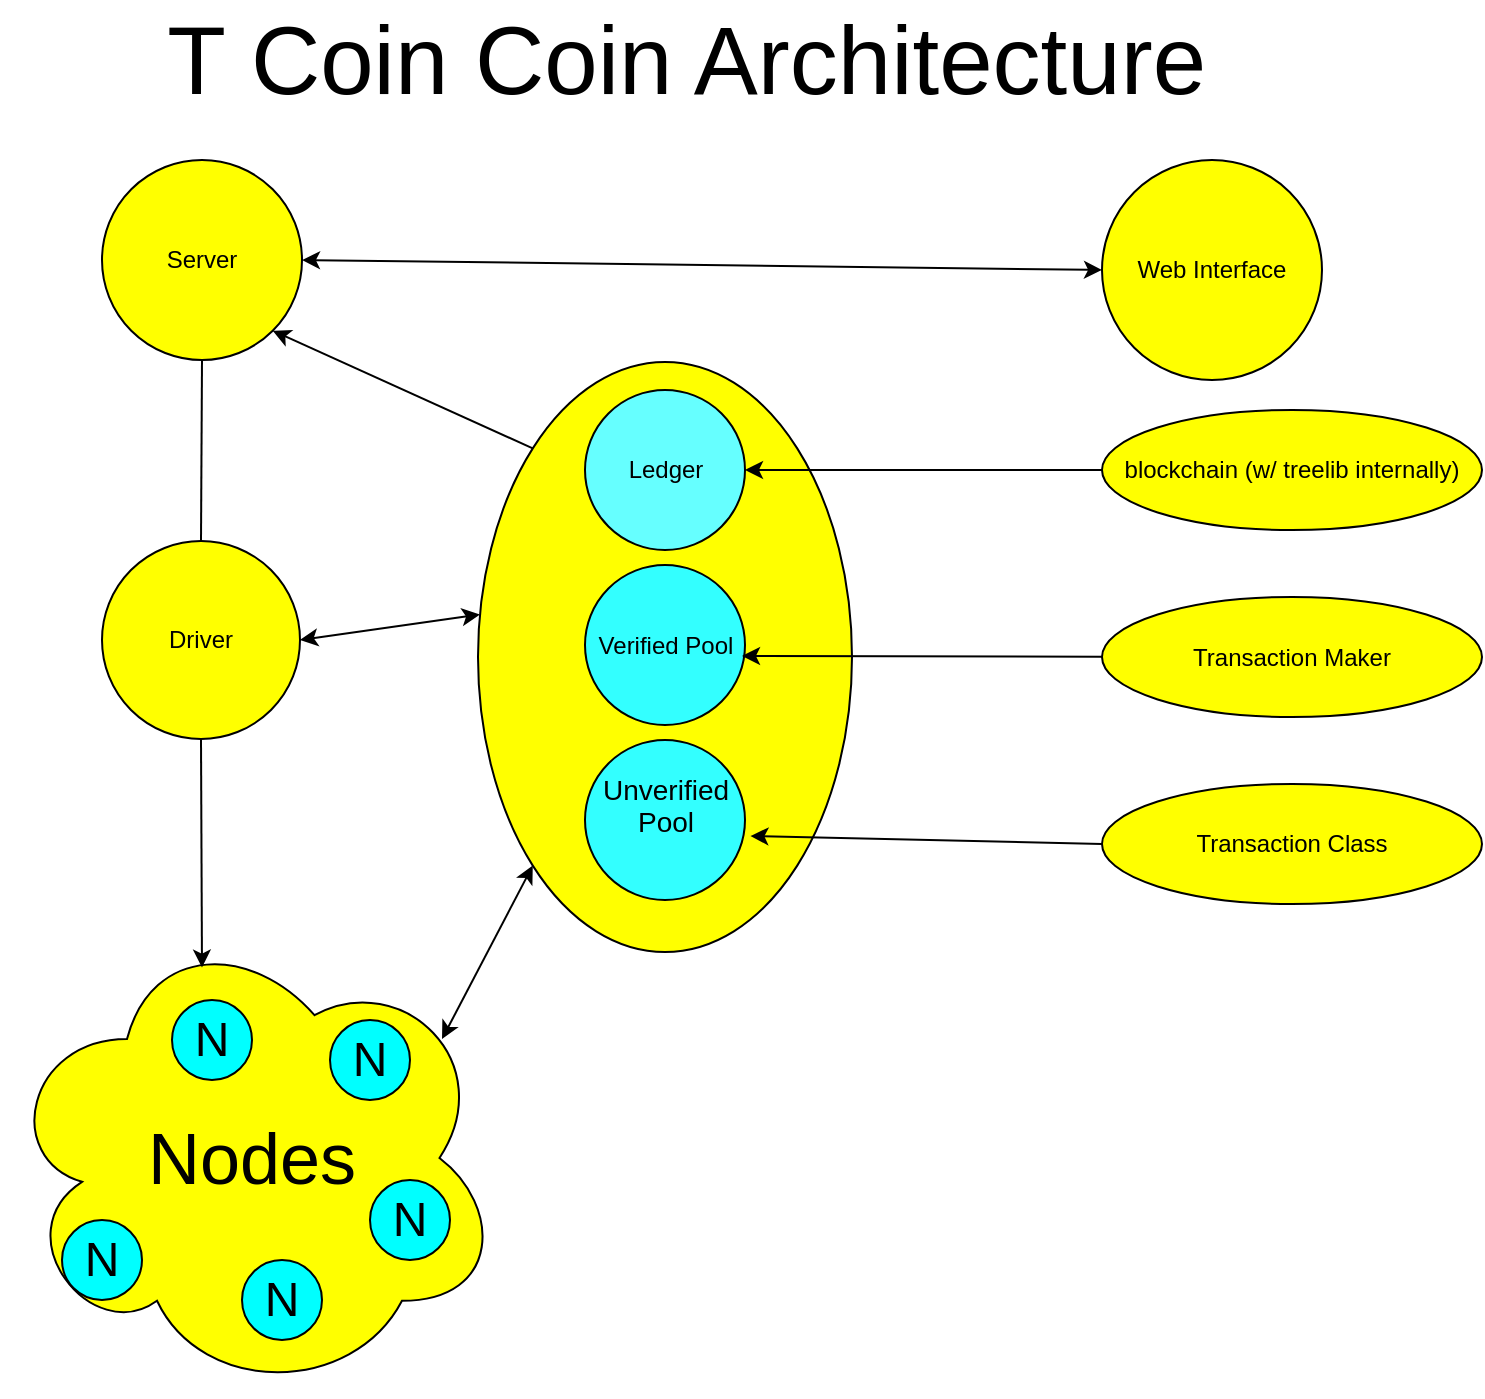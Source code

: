 <mxfile version="10.7.5" type="device"><diagram id="6iRr-fYX1_kxUutgFeex" name="Page-1"><mxGraphModel dx="1077" dy="1002" grid="1" gridSize="10" guides="1" tooltips="1" connect="1" arrows="1" fold="1" page="1" pageScale="1" pageWidth="850" pageHeight="1100" math="0" shadow="0"><root><mxCell id="0"/><mxCell id="1" parent="0"/><mxCell id="uYZk21khOl9P1Amfq2aA-4" value="Server" style="ellipse;whiteSpace=wrap;html=1;aspect=fixed;fillColor=#FFFF00;" vertex="1" parent="1"><mxGeometry x="110" y="140" width="100" height="100" as="geometry"/></mxCell><mxCell id="uYZk21khOl9P1Amfq2aA-6" value="Web Interface" style="ellipse;whiteSpace=wrap;html=1;aspect=fixed;fillColor=#FFFF00;" vertex="1" parent="1"><mxGeometry x="610" y="140" width="110" height="110" as="geometry"/></mxCell><mxCell id="uYZk21khOl9P1Amfq2aA-9" value="" style="endArrow=classic;html=1;entryX=1;entryY=1;entryDx=0;entryDy=0;exitX=1;exitY=0;exitDx=0;exitDy=0;" edge="1" parent="1" source="uYZk21khOl9P1Amfq2aA-10" target="uYZk21khOl9P1Amfq2aA-4"><mxGeometry width="50" height="50" relative="1" as="geometry"><mxPoint x="330" y="300" as="sourcePoint"/><mxPoint x="290" y="250" as="targetPoint"/></mxGeometry></mxCell><mxCell id="uYZk21khOl9P1Amfq2aA-10" value="" style="ellipse;whiteSpace=wrap;html=1;rotation=-90;fillColor=#FFFF00;" vertex="1" parent="1"><mxGeometry x="244" y="295" width="295" height="187" as="geometry"/></mxCell><mxCell id="uYZk21khOl9P1Amfq2aA-12" value="Ledger" style="ellipse;whiteSpace=wrap;html=1;aspect=fixed;fillColor=#66FFFF;" vertex="1" parent="1"><mxGeometry x="351.5" y="255" width="80" height="80" as="geometry"/></mxCell><mxCell id="uYZk21khOl9P1Amfq2aA-14" value="blockchain (w/ treelib internally)" style="ellipse;whiteSpace=wrap;html=1;fillColor=#FFFF00;" vertex="1" parent="1"><mxGeometry x="610" y="265" width="190" height="60" as="geometry"/></mxCell><mxCell id="uYZk21khOl9P1Amfq2aA-23" value="&lt;font style=&quot;font-size: 36px&quot;&gt;Nodes&lt;/font&gt;" style="ellipse;shape=cloud;whiteSpace=wrap;html=1;fillColor=#FFFF00;" vertex="1" parent="1"><mxGeometry x="60" y="520" width="250" height="238" as="geometry"/></mxCell><mxCell id="uYZk21khOl9P1Amfq2aA-25" value="" style="endArrow=classic;startArrow=classic;html=1;exitX=0.88;exitY=0.25;exitDx=0;exitDy=0;exitPerimeter=0;entryX=0;entryY=0;entryDx=0;entryDy=0;" edge="1" parent="1" source="uYZk21khOl9P1Amfq2aA-23" target="uYZk21khOl9P1Amfq2aA-10"><mxGeometry width="50" height="50" relative="1" as="geometry"><mxPoint x="370" y="550" as="sourcePoint"/><mxPoint x="420" y="500" as="targetPoint"/></mxGeometry></mxCell><mxCell id="uYZk21khOl9P1Amfq2aA-26" value="Driver" style="ellipse;whiteSpace=wrap;html=1;aspect=fixed;fillColor=#FFFF00;" vertex="1" parent="1"><mxGeometry x="110" y="330.5" width="99" height="99" as="geometry"/></mxCell><mxCell id="uYZk21khOl9P1Amfq2aA-27" value="" style="endArrow=none;html=1;exitX=0.5;exitY=0;exitDx=0;exitDy=0;entryX=0.5;entryY=1;entryDx=0;entryDy=0;" edge="1" parent="1" source="uYZk21khOl9P1Amfq2aA-26" target="uYZk21khOl9P1Amfq2aA-4"><mxGeometry width="50" height="50" relative="1" as="geometry"><mxPoint x="10" y="300" as="sourcePoint"/><mxPoint x="175" y="240" as="targetPoint"/></mxGeometry></mxCell><mxCell id="uYZk21khOl9P1Amfq2aA-28" value="" style="endArrow=classic;html=1;exitX=0.5;exitY=1;exitDx=0;exitDy=0;entryX=0.4;entryY=0.1;entryDx=0;entryDy=0;entryPerimeter=0;" edge="1" parent="1" source="uYZk21khOl9P1Amfq2aA-26" target="uYZk21khOl9P1Amfq2aA-23"><mxGeometry width="50" height="50" relative="1" as="geometry"><mxPoint x="30" y="380" as="sourcePoint"/><mxPoint x="80" y="330" as="targetPoint"/></mxGeometry></mxCell><mxCell id="uYZk21khOl9P1Amfq2aA-29" value="" style="endArrow=classic;startArrow=classic;html=1;entryX=0;entryY=0.5;entryDx=0;entryDy=0;exitX=1;exitY=0.5;exitDx=0;exitDy=0;" edge="1" parent="1" source="uYZk21khOl9P1Amfq2aA-4" target="uYZk21khOl9P1Amfq2aA-6"><mxGeometry width="50" height="50" relative="1" as="geometry"><mxPoint x="210" y="170" as="sourcePoint"/><mxPoint x="280" y="140" as="targetPoint"/></mxGeometry></mxCell><mxCell id="uYZk21khOl9P1Amfq2aA-30" value="" style="endArrow=classic;startArrow=classic;html=1;exitX=1;exitY=0.5;exitDx=0;exitDy=0;entryX=0.572;entryY=0.005;entryDx=0;entryDy=0;entryPerimeter=0;" edge="1" parent="1" source="uYZk21khOl9P1Amfq2aA-26" target="uYZk21khOl9P1Amfq2aA-10"><mxGeometry width="50" height="50" relative="1" as="geometry"><mxPoint x="230" y="390" as="sourcePoint"/><mxPoint x="280" y="340" as="targetPoint"/></mxGeometry></mxCell><mxCell id="uYZk21khOl9P1Amfq2aA-31" value="&lt;font style=&quot;font-size: 48px&quot;&gt;T Coin Coin Architecture&amp;nbsp;&lt;/font&gt;" style="text;html=1;strokeColor=none;fillColor=none;align=center;verticalAlign=middle;whiteSpace=wrap;rounded=0;" vertex="1" parent="1"><mxGeometry x="120" y="60" width="578" height="60" as="geometry"/></mxCell><mxCell id="uYZk21khOl9P1Amfq2aA-35" value="Verified Pool" style="ellipse;whiteSpace=wrap;html=1;aspect=fixed;fillColor=#33FFFF;" vertex="1" parent="1"><mxGeometry x="351.5" y="342.5" width="80" height="80" as="geometry"/></mxCell><mxCell id="uYZk21khOl9P1Amfq2aA-36" value="&lt;font style=&quot;font-size: 14px&quot;&gt;Unverified&lt;br&gt;Pool&lt;br&gt;&lt;/font&gt;&lt;br&gt;" style="ellipse;whiteSpace=wrap;html=1;aspect=fixed;fillColor=#33FFFF;" vertex="1" parent="1"><mxGeometry x="351.5" y="430" width="80" height="80" as="geometry"/></mxCell><mxCell id="uYZk21khOl9P1Amfq2aA-37" value="Transaction Maker" style="ellipse;whiteSpace=wrap;html=1;fillColor=#FFFF00;" vertex="1" parent="1"><mxGeometry x="610" y="358.5" width="190" height="60" as="geometry"/></mxCell><mxCell id="uYZk21khOl9P1Amfq2aA-38" value="Transaction Class" style="ellipse;whiteSpace=wrap;html=1;fillColor=#FFFF00;" vertex="1" parent="1"><mxGeometry x="610" y="452" width="190" height="60" as="geometry"/></mxCell><mxCell id="uYZk21khOl9P1Amfq2aA-39" value="" style="endArrow=classic;html=1;exitX=0;exitY=0.5;exitDx=0;exitDy=0;entryX=1;entryY=0.5;entryDx=0;entryDy=0;" edge="1" parent="1" source="uYZk21khOl9P1Amfq2aA-14" target="uYZk21khOl9P1Amfq2aA-12"><mxGeometry width="50" height="50" relative="1" as="geometry"><mxPoint x="580" y="660" as="sourcePoint"/><mxPoint x="520" y="300" as="targetPoint"/></mxGeometry></mxCell><mxCell id="uYZk21khOl9P1Amfq2aA-40" value="" style="endArrow=classic;html=1;" edge="1" parent="1" source="uYZk21khOl9P1Amfq2aA-37"><mxGeometry width="50" height="50" relative="1" as="geometry"><mxPoint x="570" y="388" as="sourcePoint"/><mxPoint x="430" y="388" as="targetPoint"/></mxGeometry></mxCell><mxCell id="uYZk21khOl9P1Amfq2aA-41" value="" style="endArrow=classic;html=1;exitX=0;exitY=0.5;exitDx=0;exitDy=0;entryX=1.034;entryY=0.6;entryDx=0;entryDy=0;entryPerimeter=0;" edge="1" parent="1" source="uYZk21khOl9P1Amfq2aA-38" target="uYZk21khOl9P1Amfq2aA-36"><mxGeometry width="50" height="50" relative="1" as="geometry"><mxPoint x="550" y="640" as="sourcePoint"/><mxPoint x="600" y="590" as="targetPoint"/></mxGeometry></mxCell><mxCell id="uYZk21khOl9P1Amfq2aA-43" value="&lt;font style=&quot;font-size: 24px&quot;&gt;N&lt;/font&gt;" style="ellipse;whiteSpace=wrap;html=1;aspect=fixed;fillColor=#00FFFF;" vertex="1" parent="1"><mxGeometry x="244" y="650" width="40" height="40" as="geometry"/></mxCell><mxCell id="uYZk21khOl9P1Amfq2aA-50" value="&lt;font style=&quot;font-size: 24px&quot;&gt;N&lt;/font&gt;" style="ellipse;whiteSpace=wrap;html=1;aspect=fixed;fillColor=#00FFFF;" vertex="1" parent="1"><mxGeometry x="224" y="570" width="40" height="40" as="geometry"/></mxCell><mxCell id="uYZk21khOl9P1Amfq2aA-51" value="&lt;font style=&quot;font-size: 24px&quot;&gt;N&lt;/font&gt;" style="ellipse;whiteSpace=wrap;html=1;aspect=fixed;fillColor=#00FFFF;" vertex="1" parent="1"><mxGeometry x="145" y="560" width="40" height="40" as="geometry"/></mxCell><mxCell id="uYZk21khOl9P1Amfq2aA-52" value="&lt;font style=&quot;font-size: 24px&quot;&gt;N&lt;/font&gt;" style="ellipse;whiteSpace=wrap;html=1;aspect=fixed;fillColor=#00FFFF;" vertex="1" parent="1"><mxGeometry x="90" y="670" width="40" height="40" as="geometry"/></mxCell><mxCell id="uYZk21khOl9P1Amfq2aA-53" value="&lt;font style=&quot;font-size: 24px&quot;&gt;N&lt;/font&gt;" style="ellipse;whiteSpace=wrap;html=1;aspect=fixed;fillColor=#00FFFF;" vertex="1" parent="1"><mxGeometry x="180" y="690" width="40" height="40" as="geometry"/></mxCell></root></mxGraphModel></diagram></mxfile>
